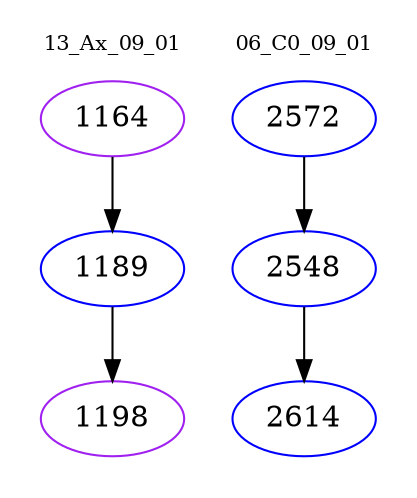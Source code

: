 digraph{
subgraph cluster_0 {
color = white
label = "13_Ax_09_01";
fontsize=10;
T0_1164 [label="1164", color="purple"]
T0_1164 -> T0_1189 [color="black"]
T0_1189 [label="1189", color="blue"]
T0_1189 -> T0_1198 [color="black"]
T0_1198 [label="1198", color="purple"]
}
subgraph cluster_1 {
color = white
label = "06_C0_09_01";
fontsize=10;
T1_2572 [label="2572", color="blue"]
T1_2572 -> T1_2548 [color="black"]
T1_2548 [label="2548", color="blue"]
T1_2548 -> T1_2614 [color="black"]
T1_2614 [label="2614", color="blue"]
}
}
